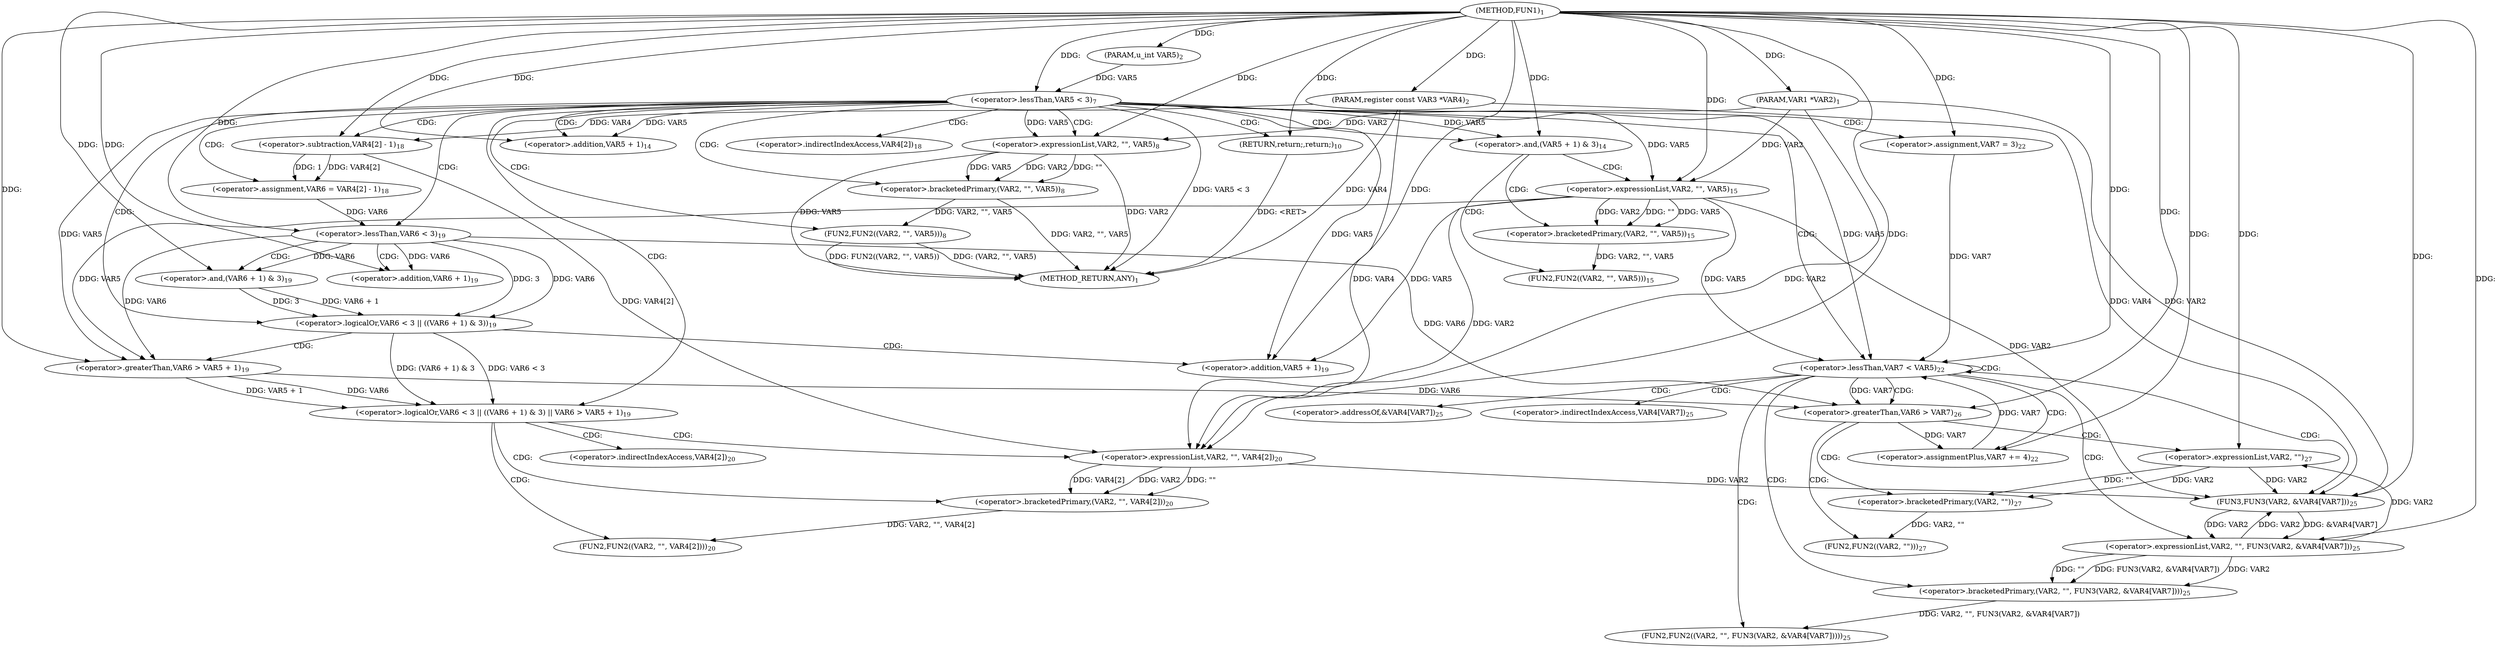 digraph "FUN1" {  
"8" [label = <(METHOD,FUN1)<SUB>1</SUB>> ]
"105" [label = <(METHOD_RETURN,ANY)<SUB>1</SUB>> ]
"9" [label = <(PARAM,VAR1 *VAR2)<SUB>1</SUB>> ]
"10" [label = <(PARAM,register const VAR3 *VAR4)<SUB>2</SUB>> ]
"11" [label = <(PARAM,u_int VAR5)<SUB>2</SUB>> ]
"40" [label = <(&lt;operator&gt;.assignment,VAR6 = VAR4[2] - 1)<SUB>18</SUB>> ]
"16" [label = <(&lt;operator&gt;.lessThan,VAR5 &lt; 3)<SUB>7</SUB>> ]
"28" [label = <(&lt;operator&gt;.and,(VAR5 + 1) &amp; 3)<SUB>14</SUB>> ]
"48" [label = <(&lt;operator&gt;.logicalOr,VAR6 &lt; 3 || ((VAR6 + 1) &amp; 3) || VAR6 &gt; VAR5 + 1)<SUB>19</SUB>> ]
"77" [label = <(&lt;operator&gt;.lessThan,VAR7 &lt; VAR5)<SUB>22</SUB>> ]
"80" [label = <(&lt;operator&gt;.assignmentPlus,VAR7 += 4)<SUB>22</SUB>> ]
"20" [label = <(FUN2,FUN2((VAR2, &quot;&quot;, VAR5)))<SUB>8</SUB>> ]
"26" [label = <(RETURN,return;,return;)<SUB>10</SUB>> ]
"34" [label = <(FUN2,FUN2((VAR2, &quot;&quot;, VAR5)))<SUB>15</SUB>> ]
"42" [label = <(&lt;operator&gt;.subtraction,VAR4[2] - 1)<SUB>18</SUB>> ]
"64" [label = <(FUN2,FUN2((VAR2, &quot;&quot;, VAR4[2])))<SUB>20</SUB>> ]
"74" [label = <(&lt;operator&gt;.assignment,VAR7 = 3)<SUB>22</SUB>> ]
"84" [label = <(FUN2,FUN2((VAR2, &quot;&quot;, FUN3(VAR2, &amp;VAR4[VAR7]))))<SUB>25</SUB>> ]
"29" [label = <(&lt;operator&gt;.addition,VAR5 + 1)<SUB>14</SUB>> ]
"49" [label = <(&lt;operator&gt;.logicalOr,VAR6 &lt; 3 || ((VAR6 + 1) &amp; 3))<SUB>19</SUB>> ]
"58" [label = <(&lt;operator&gt;.greaterThan,VAR6 &gt; VAR5 + 1)<SUB>19</SUB>> ]
"96" [label = <(&lt;operator&gt;.greaterThan,VAR6 &gt; VAR7)<SUB>26</SUB>> ]
"21" [label = <(&lt;operator&gt;.bracketedPrimary,(VAR2, &quot;&quot;, VAR5))<SUB>8</SUB>> ]
"35" [label = <(&lt;operator&gt;.bracketedPrimary,(VAR2, &quot;&quot;, VAR5))<SUB>15</SUB>> ]
"50" [label = <(&lt;operator&gt;.lessThan,VAR6 &lt; 3)<SUB>19</SUB>> ]
"53" [label = <(&lt;operator&gt;.and,(VAR6 + 1) &amp; 3)<SUB>19</SUB>> ]
"60" [label = <(&lt;operator&gt;.addition,VAR5 + 1)<SUB>19</SUB>> ]
"65" [label = <(&lt;operator&gt;.bracketedPrimary,(VAR2, &quot;&quot;, VAR4[2]))<SUB>20</SUB>> ]
"85" [label = <(&lt;operator&gt;.bracketedPrimary,(VAR2, &quot;&quot;, FUN3(VAR2, &amp;VAR4[VAR7])))<SUB>25</SUB>> ]
"100" [label = <(FUN2,FUN2((VAR2, &quot;&quot;)))<SUB>27</SUB>> ]
"22" [label = <(&lt;operator&gt;.expressionList,VAR2, &quot;&quot;, VAR5)<SUB>8</SUB>> ]
"36" [label = <(&lt;operator&gt;.expressionList,VAR2, &quot;&quot;, VAR5)<SUB>15</SUB>> ]
"54" [label = <(&lt;operator&gt;.addition,VAR6 + 1)<SUB>19</SUB>> ]
"66" [label = <(&lt;operator&gt;.expressionList,VAR2, &quot;&quot;, VAR4[2])<SUB>20</SUB>> ]
"86" [label = <(&lt;operator&gt;.expressionList,VAR2, &quot;&quot;, FUN3(VAR2, &amp;VAR4[VAR7]))<SUB>25</SUB>> ]
"89" [label = <(FUN3,FUN3(VAR2, &amp;VAR4[VAR7]))<SUB>25</SUB>> ]
"101" [label = <(&lt;operator&gt;.bracketedPrimary,(VAR2, &quot;&quot;))<SUB>27</SUB>> ]
"102" [label = <(&lt;operator&gt;.expressionList,VAR2, &quot;&quot;)<SUB>27</SUB>> ]
"43" [label = <(&lt;operator&gt;.indirectIndexAccess,VAR4[2])<SUB>18</SUB>> ]
"69" [label = <(&lt;operator&gt;.indirectIndexAccess,VAR4[2])<SUB>20</SUB>> ]
"91" [label = <(&lt;operator&gt;.addressOf,&amp;VAR4[VAR7])<SUB>25</SUB>> ]
"92" [label = <(&lt;operator&gt;.indirectIndexAccess,VAR4[VAR7])<SUB>25</SUB>> ]
  "26" -> "105"  [ label = "DDG: &lt;RET&gt;"] 
  "10" -> "105"  [ label = "DDG: VAR4"] 
  "16" -> "105"  [ label = "DDG: VAR5 &lt; 3"] 
  "22" -> "105"  [ label = "DDG: VAR2"] 
  "22" -> "105"  [ label = "DDG: VAR5"] 
  "21" -> "105"  [ label = "DDG: VAR2, &quot;&quot;, VAR5"] 
  "20" -> "105"  [ label = "DDG: (VAR2, &quot;&quot;, VAR5)"] 
  "20" -> "105"  [ label = "DDG: FUN2((VAR2, &quot;&quot;, VAR5))"] 
  "8" -> "9"  [ label = "DDG: "] 
  "8" -> "10"  [ label = "DDG: "] 
  "8" -> "11"  [ label = "DDG: "] 
  "42" -> "40"  [ label = "DDG: VAR4[2]"] 
  "42" -> "40"  [ label = "DDG: 1"] 
  "8" -> "80"  [ label = "DDG: "] 
  "11" -> "16"  [ label = "DDG: VAR5"] 
  "8" -> "16"  [ label = "DDG: "] 
  "8" -> "26"  [ label = "DDG: "] 
  "16" -> "28"  [ label = "DDG: VAR5"] 
  "8" -> "28"  [ label = "DDG: "] 
  "10" -> "42"  [ label = "DDG: VAR4"] 
  "8" -> "42"  [ label = "DDG: "] 
  "49" -> "48"  [ label = "DDG: VAR6 &lt; 3"] 
  "49" -> "48"  [ label = "DDG: (VAR6 + 1) &amp; 3"] 
  "58" -> "48"  [ label = "DDG: VAR6"] 
  "58" -> "48"  [ label = "DDG: VAR5 + 1"] 
  "8" -> "74"  [ label = "DDG: "] 
  "74" -> "77"  [ label = "DDG: VAR7"] 
  "80" -> "77"  [ label = "DDG: VAR7"] 
  "8" -> "77"  [ label = "DDG: "] 
  "36" -> "77"  [ label = "DDG: VAR5"] 
  "16" -> "77"  [ label = "DDG: VAR5"] 
  "96" -> "80"  [ label = "DDG: VAR7"] 
  "21" -> "20"  [ label = "DDG: VAR2, &quot;&quot;, VAR5"] 
  "16" -> "29"  [ label = "DDG: VAR5"] 
  "8" -> "29"  [ label = "DDG: "] 
  "35" -> "34"  [ label = "DDG: VAR2, &quot;&quot;, VAR5"] 
  "50" -> "49"  [ label = "DDG: VAR6"] 
  "50" -> "49"  [ label = "DDG: 3"] 
  "53" -> "49"  [ label = "DDG: VAR6 + 1"] 
  "53" -> "49"  [ label = "DDG: 3"] 
  "50" -> "58"  [ label = "DDG: VAR6"] 
  "8" -> "58"  [ label = "DDG: "] 
  "36" -> "58"  [ label = "DDG: VAR5"] 
  "16" -> "58"  [ label = "DDG: VAR5"] 
  "65" -> "64"  [ label = "DDG: VAR2, &quot;&quot;, VAR4[2]"] 
  "85" -> "84"  [ label = "DDG: VAR2, &quot;&quot;, FUN3(VAR2, &amp;VAR4[VAR7])"] 
  "22" -> "21"  [ label = "DDG: VAR2"] 
  "22" -> "21"  [ label = "DDG: &quot;&quot;"] 
  "22" -> "21"  [ label = "DDG: VAR5"] 
  "36" -> "35"  [ label = "DDG: VAR2"] 
  "36" -> "35"  [ label = "DDG: &quot;&quot;"] 
  "36" -> "35"  [ label = "DDG: VAR5"] 
  "40" -> "50"  [ label = "DDG: VAR6"] 
  "8" -> "50"  [ label = "DDG: "] 
  "50" -> "53"  [ label = "DDG: VAR6"] 
  "8" -> "53"  [ label = "DDG: "] 
  "36" -> "60"  [ label = "DDG: VAR5"] 
  "8" -> "60"  [ label = "DDG: "] 
  "16" -> "60"  [ label = "DDG: VAR5"] 
  "66" -> "65"  [ label = "DDG: VAR2"] 
  "66" -> "65"  [ label = "DDG: &quot;&quot;"] 
  "66" -> "65"  [ label = "DDG: VAR4[2]"] 
  "86" -> "85"  [ label = "DDG: VAR2"] 
  "86" -> "85"  [ label = "DDG: &quot;&quot;"] 
  "86" -> "85"  [ label = "DDG: FUN3(VAR2, &amp;VAR4[VAR7])"] 
  "50" -> "96"  [ label = "DDG: VAR6"] 
  "58" -> "96"  [ label = "DDG: VAR6"] 
  "8" -> "96"  [ label = "DDG: "] 
  "77" -> "96"  [ label = "DDG: VAR7"] 
  "9" -> "22"  [ label = "DDG: VAR2"] 
  "8" -> "22"  [ label = "DDG: "] 
  "16" -> "22"  [ label = "DDG: VAR5"] 
  "9" -> "36"  [ label = "DDG: VAR2"] 
  "8" -> "36"  [ label = "DDG: "] 
  "16" -> "36"  [ label = "DDG: VAR5"] 
  "50" -> "54"  [ label = "DDG: VAR6"] 
  "8" -> "54"  [ label = "DDG: "] 
  "9" -> "66"  [ label = "DDG: VAR2"] 
  "36" -> "66"  [ label = "DDG: VAR2"] 
  "8" -> "66"  [ label = "DDG: "] 
  "10" -> "66"  [ label = "DDG: VAR4"] 
  "42" -> "66"  [ label = "DDG: VAR4[2]"] 
  "89" -> "86"  [ label = "DDG: VAR2"] 
  "8" -> "86"  [ label = "DDG: "] 
  "89" -> "86"  [ label = "DDG: &amp;VAR4[VAR7]"] 
  "101" -> "100"  [ label = "DDG: VAR2, &quot;&quot;"] 
  "9" -> "89"  [ label = "DDG: VAR2"] 
  "36" -> "89"  [ label = "DDG: VAR2"] 
  "66" -> "89"  [ label = "DDG: VAR2"] 
  "86" -> "89"  [ label = "DDG: VAR2"] 
  "102" -> "89"  [ label = "DDG: VAR2"] 
  "8" -> "89"  [ label = "DDG: "] 
  "10" -> "89"  [ label = "DDG: VAR4"] 
  "102" -> "101"  [ label = "DDG: VAR2"] 
  "102" -> "101"  [ label = "DDG: &quot;&quot;"] 
  "86" -> "102"  [ label = "DDG: VAR2"] 
  "8" -> "102"  [ label = "DDG: "] 
  "16" -> "21"  [ label = "CDG: "] 
  "16" -> "48"  [ label = "CDG: "] 
  "16" -> "49"  [ label = "CDG: "] 
  "16" -> "26"  [ label = "CDG: "] 
  "16" -> "77"  [ label = "CDG: "] 
  "16" -> "42"  [ label = "CDG: "] 
  "16" -> "28"  [ label = "CDG: "] 
  "16" -> "20"  [ label = "CDG: "] 
  "16" -> "22"  [ label = "CDG: "] 
  "16" -> "74"  [ label = "CDG: "] 
  "16" -> "40"  [ label = "CDG: "] 
  "16" -> "29"  [ label = "CDG: "] 
  "16" -> "50"  [ label = "CDG: "] 
  "16" -> "43"  [ label = "CDG: "] 
  "28" -> "34"  [ label = "CDG: "] 
  "28" -> "35"  [ label = "CDG: "] 
  "28" -> "36"  [ label = "CDG: "] 
  "48" -> "64"  [ label = "CDG: "] 
  "48" -> "66"  [ label = "CDG: "] 
  "48" -> "69"  [ label = "CDG: "] 
  "48" -> "65"  [ label = "CDG: "] 
  "77" -> "96"  [ label = "CDG: "] 
  "77" -> "77"  [ label = "CDG: "] 
  "77" -> "89"  [ label = "CDG: "] 
  "77" -> "84"  [ label = "CDG: "] 
  "77" -> "85"  [ label = "CDG: "] 
  "77" -> "92"  [ label = "CDG: "] 
  "77" -> "91"  [ label = "CDG: "] 
  "77" -> "80"  [ label = "CDG: "] 
  "77" -> "86"  [ label = "CDG: "] 
  "49" -> "60"  [ label = "CDG: "] 
  "49" -> "58"  [ label = "CDG: "] 
  "50" -> "54"  [ label = "CDG: "] 
  "50" -> "53"  [ label = "CDG: "] 
  "96" -> "102"  [ label = "CDG: "] 
  "96" -> "101"  [ label = "CDG: "] 
  "96" -> "100"  [ label = "CDG: "] 
}

